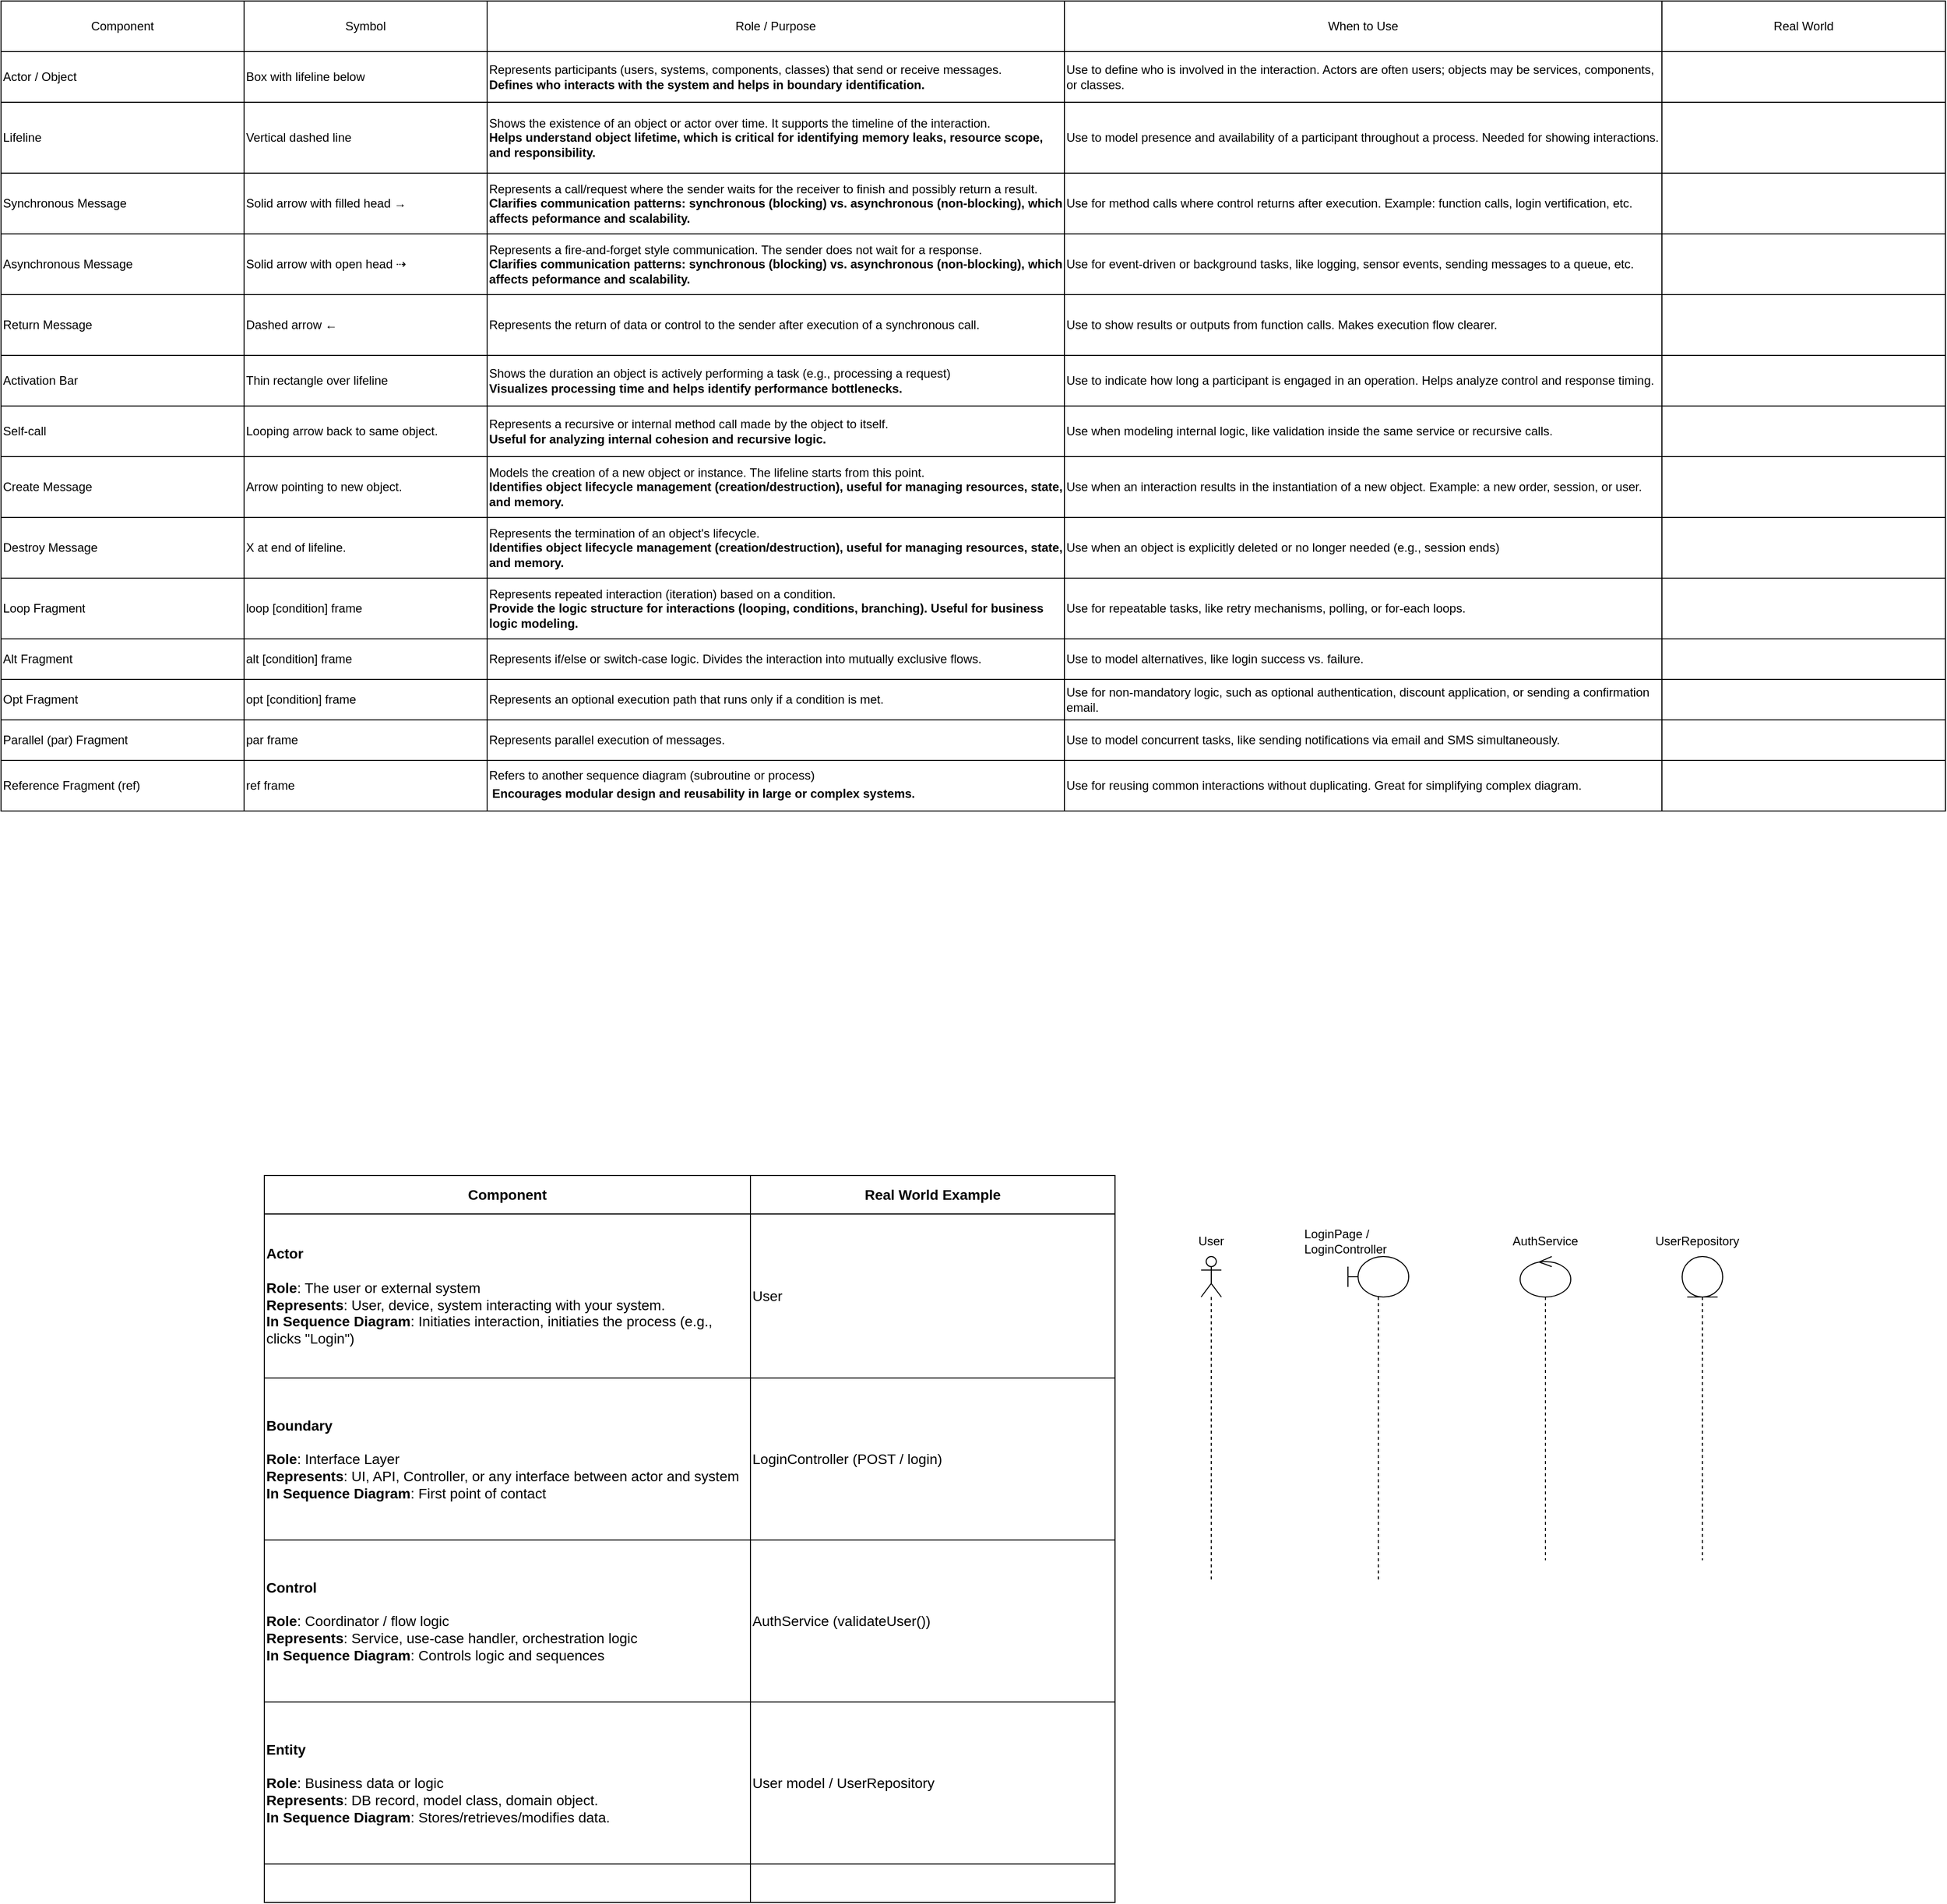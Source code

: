 <mxfile version="28.2.2">
  <diagram name="Page-1" id="MLCkk1lC7UdNqD9PEjmy">
    <mxGraphModel dx="2734" dy="1670" grid="1" gridSize="10" guides="1" tooltips="1" connect="1" arrows="1" fold="1" page="1" pageScale="1" pageWidth="850" pageHeight="1100" math="0" shadow="0">
      <root>
        <mxCell id="0" />
        <mxCell id="1" parent="0" />
        <mxCell id="XJNXAjM6LoLZ9hH6EjiU-33" value="" style="shape=table;startSize=0;container=1;collapsible=0;childLayout=tableLayout;" parent="1" vertex="1">
          <mxGeometry x="-1360" y="200" width="840" height="718" as="geometry" />
        </mxCell>
        <mxCell id="XJNXAjM6LoLZ9hH6EjiU-34" value="" style="shape=tableRow;horizontal=0;startSize=0;swimlaneHead=0;swimlaneBody=0;strokeColor=inherit;top=0;left=0;bottom=0;right=0;collapsible=0;dropTarget=0;fillColor=none;points=[[0,0.5],[1,0.5]];portConstraint=eastwest;" parent="XJNXAjM6LoLZ9hH6EjiU-33" vertex="1">
          <mxGeometry width="840" height="38" as="geometry" />
        </mxCell>
        <mxCell id="XJNXAjM6LoLZ9hH6EjiU-35" value="&lt;b&gt;&lt;font style=&quot;font-size: 14px;&quot;&gt;Component&lt;/font&gt;&lt;/b&gt;" style="shape=partialRectangle;html=1;whiteSpace=wrap;connectable=0;strokeColor=inherit;overflow=hidden;fillColor=none;top=0;left=0;bottom=0;right=0;pointerEvents=1;" parent="XJNXAjM6LoLZ9hH6EjiU-34" vertex="1">
          <mxGeometry width="480" height="38" as="geometry">
            <mxRectangle width="480" height="38" as="alternateBounds" />
          </mxGeometry>
        </mxCell>
        <mxCell id="XJNXAjM6LoLZ9hH6EjiU-36" value="&lt;b&gt;&lt;font style=&quot;font-size: 14px;&quot;&gt;Real World Example&lt;/font&gt;&lt;/b&gt;" style="shape=partialRectangle;html=1;whiteSpace=wrap;connectable=0;strokeColor=inherit;overflow=hidden;fillColor=none;top=0;left=0;bottom=0;right=0;pointerEvents=1;" parent="XJNXAjM6LoLZ9hH6EjiU-34" vertex="1">
          <mxGeometry x="480" width="360" height="38" as="geometry">
            <mxRectangle width="360" height="38" as="alternateBounds" />
          </mxGeometry>
        </mxCell>
        <mxCell id="XJNXAjM6LoLZ9hH6EjiU-37" value="" style="shape=tableRow;horizontal=0;startSize=0;swimlaneHead=0;swimlaneBody=0;strokeColor=inherit;top=0;left=0;bottom=0;right=0;collapsible=0;dropTarget=0;fillColor=none;points=[[0,0.5],[1,0.5]];portConstraint=eastwest;" parent="XJNXAjM6LoLZ9hH6EjiU-33" vertex="1">
          <mxGeometry y="38" width="840" height="162" as="geometry" />
        </mxCell>
        <mxCell id="XJNXAjM6LoLZ9hH6EjiU-38" value="&lt;div&gt;&lt;font style=&quot;font-size: 14px;&quot;&gt;&lt;b&gt;Actor&lt;/b&gt;&lt;/font&gt;&lt;/div&gt;&lt;div&gt;&lt;font style=&quot;font-size: 14px;&quot;&gt;&lt;br&gt;&lt;/font&gt;&lt;/div&gt;&lt;div&gt;&lt;font style=&quot;font-size: 14px;&quot;&gt;&lt;b&gt;Role&lt;/b&gt;: The user or external system&lt;/font&gt;&lt;/div&gt;&lt;div&gt;&lt;font style=&quot;font-size: 14px;&quot;&gt;&lt;b&gt;Represents&lt;/b&gt;: User, device, system interacting with your system.&lt;/font&gt;&lt;/div&gt;&lt;div&gt;&lt;font style=&quot;font-size: 14px;&quot;&gt;&lt;b&gt;In Sequence Diagram&lt;/b&gt;: Initiaties interaction, initiaties the process (e.g., clicks &quot;Login&quot;)&lt;/font&gt;&lt;br&gt;&lt;/div&gt;" style="shape=partialRectangle;html=1;whiteSpace=wrap;connectable=0;strokeColor=inherit;overflow=hidden;fillColor=none;top=0;left=0;bottom=0;right=0;pointerEvents=1;align=left;" parent="XJNXAjM6LoLZ9hH6EjiU-37" vertex="1">
          <mxGeometry width="480" height="162" as="geometry">
            <mxRectangle width="480" height="162" as="alternateBounds" />
          </mxGeometry>
        </mxCell>
        <mxCell id="XJNXAjM6LoLZ9hH6EjiU-39" value="&lt;font style=&quot;font-size: 14px;&quot;&gt;User&lt;/font&gt;" style="shape=partialRectangle;html=1;whiteSpace=wrap;connectable=0;strokeColor=inherit;overflow=hidden;fillColor=none;top=0;left=0;bottom=0;right=0;pointerEvents=1;align=left;" parent="XJNXAjM6LoLZ9hH6EjiU-37" vertex="1">
          <mxGeometry x="480" width="360" height="162" as="geometry">
            <mxRectangle width="360" height="162" as="alternateBounds" />
          </mxGeometry>
        </mxCell>
        <mxCell id="XJNXAjM6LoLZ9hH6EjiU-40" value="" style="shape=tableRow;horizontal=0;startSize=0;swimlaneHead=0;swimlaneBody=0;strokeColor=inherit;top=0;left=0;bottom=0;right=0;collapsible=0;dropTarget=0;fillColor=none;points=[[0,0.5],[1,0.5]];portConstraint=eastwest;" parent="XJNXAjM6LoLZ9hH6EjiU-33" vertex="1">
          <mxGeometry y="200" width="840" height="160" as="geometry" />
        </mxCell>
        <mxCell id="XJNXAjM6LoLZ9hH6EjiU-41" value="&lt;div&gt;&lt;font style=&quot;font-size: 14px;&quot;&gt;&lt;b&gt;Boundary&lt;/b&gt;&lt;/font&gt;&lt;/div&gt;&lt;div&gt;&lt;font style=&quot;font-size: 14px;&quot;&gt;&lt;br&gt;&lt;/font&gt;&lt;/div&gt;&lt;div&gt;&lt;font style=&quot;font-size: 14px;&quot;&gt;&lt;b&gt;Role&lt;/b&gt;: Interface Layer&lt;/font&gt;&lt;/div&gt;&lt;div&gt;&lt;font style=&quot;font-size: 14px;&quot;&gt;&lt;b&gt;Represents&lt;/b&gt;: UI, API, Controller, or any interface between actor and system&lt;/font&gt;&lt;/div&gt;&lt;div&gt;&lt;font style=&quot;font-size: 14px;&quot;&gt;&lt;b&gt;In Sequence Diagram&lt;/b&gt;: First point of contact&lt;/font&gt;&lt;br&gt;&lt;/div&gt;" style="shape=partialRectangle;html=1;whiteSpace=wrap;connectable=0;strokeColor=inherit;overflow=hidden;fillColor=none;top=0;left=0;bottom=0;right=0;pointerEvents=1;align=left;" parent="XJNXAjM6LoLZ9hH6EjiU-40" vertex="1">
          <mxGeometry width="480" height="160" as="geometry">
            <mxRectangle width="480" height="160" as="alternateBounds" />
          </mxGeometry>
        </mxCell>
        <mxCell id="XJNXAjM6LoLZ9hH6EjiU-42" value="&lt;font style=&quot;font-size: 14px;&quot;&gt;LoginController (POST / login)&lt;/font&gt;" style="shape=partialRectangle;html=1;whiteSpace=wrap;connectable=0;strokeColor=inherit;overflow=hidden;fillColor=none;top=0;left=0;bottom=0;right=0;pointerEvents=1;align=left;" parent="XJNXAjM6LoLZ9hH6EjiU-40" vertex="1">
          <mxGeometry x="480" width="360" height="160" as="geometry">
            <mxRectangle width="360" height="160" as="alternateBounds" />
          </mxGeometry>
        </mxCell>
        <mxCell id="XJNXAjM6LoLZ9hH6EjiU-49" value="" style="shape=tableRow;horizontal=0;startSize=0;swimlaneHead=0;swimlaneBody=0;strokeColor=inherit;top=0;left=0;bottom=0;right=0;collapsible=0;dropTarget=0;fillColor=none;points=[[0,0.5],[1,0.5]];portConstraint=eastwest;" parent="XJNXAjM6LoLZ9hH6EjiU-33" vertex="1">
          <mxGeometry y="360" width="840" height="160" as="geometry" />
        </mxCell>
        <mxCell id="XJNXAjM6LoLZ9hH6EjiU-50" value="&lt;div&gt;&lt;font style=&quot;font-size: 14px;&quot;&gt;&lt;b&gt;Control&lt;/b&gt;&lt;/font&gt;&lt;/div&gt;&lt;div&gt;&lt;font style=&quot;font-size: 14px;&quot;&gt;&lt;br&gt;&lt;/font&gt;&lt;/div&gt;&lt;div&gt;&lt;font style=&quot;font-size: 14px;&quot;&gt;&lt;b&gt;Role&lt;/b&gt;: Coordinator / flow logic&lt;/font&gt;&lt;/div&gt;&lt;div&gt;&lt;font style=&quot;font-size: 14px;&quot;&gt;&lt;b&gt;Represents&lt;/b&gt;: Service, use-case handler, orchestration logic&lt;/font&gt;&lt;/div&gt;&lt;div&gt;&lt;font style=&quot;font-size: 14px;&quot;&gt;&lt;b&gt;In Sequence Diagram&lt;/b&gt;: Controls logic and sequences&lt;/font&gt;&lt;/div&gt;" style="shape=partialRectangle;html=1;whiteSpace=wrap;connectable=0;strokeColor=inherit;overflow=hidden;fillColor=none;top=0;left=0;bottom=0;right=0;pointerEvents=1;align=left;" parent="XJNXAjM6LoLZ9hH6EjiU-49" vertex="1">
          <mxGeometry width="480" height="160" as="geometry">
            <mxRectangle width="480" height="160" as="alternateBounds" />
          </mxGeometry>
        </mxCell>
        <mxCell id="XJNXAjM6LoLZ9hH6EjiU-51" value="&lt;font style=&quot;font-size: 14px;&quot;&gt;AuthService (validateUser())&lt;/font&gt;" style="shape=partialRectangle;html=1;whiteSpace=wrap;connectable=0;strokeColor=inherit;overflow=hidden;fillColor=none;top=0;left=0;bottom=0;right=0;pointerEvents=1;align=left;" parent="XJNXAjM6LoLZ9hH6EjiU-49" vertex="1">
          <mxGeometry x="480" width="360" height="160" as="geometry">
            <mxRectangle width="360" height="160" as="alternateBounds" />
          </mxGeometry>
        </mxCell>
        <mxCell id="XJNXAjM6LoLZ9hH6EjiU-43" value="" style="shape=tableRow;horizontal=0;startSize=0;swimlaneHead=0;swimlaneBody=0;strokeColor=inherit;top=0;left=0;bottom=0;right=0;collapsible=0;dropTarget=0;fillColor=none;points=[[0,0.5],[1,0.5]];portConstraint=eastwest;" parent="XJNXAjM6LoLZ9hH6EjiU-33" vertex="1">
          <mxGeometry y="520" width="840" height="160" as="geometry" />
        </mxCell>
        <mxCell id="XJNXAjM6LoLZ9hH6EjiU-44" value="&lt;div&gt;&lt;font style=&quot;font-size: 14px;&quot;&gt;&lt;b&gt;Entity&lt;/b&gt;&lt;/font&gt;&lt;/div&gt;&lt;div&gt;&lt;font style=&quot;font-size: 14px;&quot;&gt;&lt;br&gt;&lt;/font&gt;&lt;/div&gt;&lt;div&gt;&lt;font style=&quot;font-size: 14px;&quot;&gt;&lt;b&gt;Role&lt;/b&gt;:&amp;nbsp;Business data or logic&lt;/font&gt;&lt;/div&gt;&lt;div&gt;&lt;font style=&quot;font-size: 14px;&quot;&gt;&lt;b&gt;Represents&lt;/b&gt;: DB record, model class, domain object.&lt;/font&gt;&lt;/div&gt;&lt;div&gt;&lt;font style=&quot;font-size: 14px;&quot;&gt;&lt;b&gt;In Sequence Diagram&lt;/b&gt;: Stores/retrieves/modifies data. &lt;/font&gt;&lt;/div&gt;" style="shape=partialRectangle;html=1;whiteSpace=wrap;connectable=0;strokeColor=inherit;overflow=hidden;fillColor=none;top=0;left=0;bottom=0;right=0;pointerEvents=1;align=left;" parent="XJNXAjM6LoLZ9hH6EjiU-43" vertex="1">
          <mxGeometry width="480" height="160" as="geometry">
            <mxRectangle width="480" height="160" as="alternateBounds" />
          </mxGeometry>
        </mxCell>
        <mxCell id="XJNXAjM6LoLZ9hH6EjiU-45" value="&lt;font style=&quot;font-size: 14px;&quot;&gt;User model / UserRepository&lt;/font&gt;" style="shape=partialRectangle;html=1;whiteSpace=wrap;connectable=0;strokeColor=inherit;overflow=hidden;fillColor=none;top=0;left=0;bottom=0;right=0;pointerEvents=1;align=left;" parent="XJNXAjM6LoLZ9hH6EjiU-43" vertex="1">
          <mxGeometry x="480" width="360" height="160" as="geometry">
            <mxRectangle width="360" height="160" as="alternateBounds" />
          </mxGeometry>
        </mxCell>
        <mxCell id="XJNXAjM6LoLZ9hH6EjiU-46" value="" style="shape=tableRow;horizontal=0;startSize=0;swimlaneHead=0;swimlaneBody=0;strokeColor=inherit;top=0;left=0;bottom=0;right=0;collapsible=0;dropTarget=0;fillColor=none;points=[[0,0.5],[1,0.5]];portConstraint=eastwest;" parent="XJNXAjM6LoLZ9hH6EjiU-33" vertex="1">
          <mxGeometry y="680" width="840" height="38" as="geometry" />
        </mxCell>
        <mxCell id="XJNXAjM6LoLZ9hH6EjiU-47" value="" style="shape=partialRectangle;html=1;whiteSpace=wrap;connectable=0;strokeColor=inherit;overflow=hidden;fillColor=none;top=0;left=0;bottom=0;right=0;pointerEvents=1;align=left;" parent="XJNXAjM6LoLZ9hH6EjiU-46" vertex="1">
          <mxGeometry width="480" height="38" as="geometry">
            <mxRectangle width="480" height="38" as="alternateBounds" />
          </mxGeometry>
        </mxCell>
        <mxCell id="XJNXAjM6LoLZ9hH6EjiU-48" value="" style="shape=partialRectangle;html=1;whiteSpace=wrap;connectable=0;strokeColor=inherit;overflow=hidden;fillColor=none;top=0;left=0;bottom=0;right=0;pointerEvents=1;align=left;" parent="XJNXAjM6LoLZ9hH6EjiU-46" vertex="1">
          <mxGeometry x="480" width="360" height="38" as="geometry">
            <mxRectangle width="360" height="38" as="alternateBounds" />
          </mxGeometry>
        </mxCell>
        <mxCell id="XJNXAjM6LoLZ9hH6EjiU-53" value="" style="shape=umlLifeline;perimeter=lifelinePerimeter;whiteSpace=wrap;html=1;container=1;dropTarget=0;collapsible=0;recursiveResize=0;outlineConnect=0;portConstraint=eastwest;newEdgeStyle={&quot;curved&quot;:0,&quot;rounded&quot;:0};participant=umlBoundary;align=center;" parent="1" vertex="1">
          <mxGeometry x="-290" y="280" width="60" height="320" as="geometry" />
        </mxCell>
        <mxCell id="XJNXAjM6LoLZ9hH6EjiU-54" value="" style="shape=umlLifeline;perimeter=lifelinePerimeter;whiteSpace=wrap;html=1;container=1;dropTarget=0;collapsible=0;recursiveResize=0;outlineConnect=0;portConstraint=eastwest;newEdgeStyle={&quot;curved&quot;:0,&quot;rounded&quot;:0};participant=umlActor;" parent="1" vertex="1">
          <mxGeometry x="-435" y="280" width="20" height="320" as="geometry" />
        </mxCell>
        <mxCell id="XJNXAjM6LoLZ9hH6EjiU-55" value="" style="shape=umlLifeline;perimeter=lifelinePerimeter;whiteSpace=wrap;html=1;container=1;dropTarget=0;collapsible=0;recursiveResize=0;outlineConnect=0;portConstraint=eastwest;newEdgeStyle={&quot;curved&quot;:0,&quot;rounded&quot;:0};participant=umlControl;" parent="1" vertex="1">
          <mxGeometry x="-120" y="280" width="50" height="300" as="geometry" />
        </mxCell>
        <mxCell id="XJNXAjM6LoLZ9hH6EjiU-56" value="LoginPage / LoginController" style="text;html=1;align=left;verticalAlign=middle;whiteSpace=wrap;rounded=0;" parent="1" vertex="1">
          <mxGeometry x="-335" y="250" width="150" height="30" as="geometry" />
        </mxCell>
        <mxCell id="XJNXAjM6LoLZ9hH6EjiU-57" value="AuthService" style="text;html=1;align=center;verticalAlign=middle;whiteSpace=wrap;rounded=0;" parent="1" vertex="1">
          <mxGeometry x="-125" y="250" width="60" height="30" as="geometry" />
        </mxCell>
        <mxCell id="XJNXAjM6LoLZ9hH6EjiU-58" value="" style="shape=umlLifeline;perimeter=lifelinePerimeter;whiteSpace=wrap;html=1;container=1;dropTarget=0;collapsible=0;recursiveResize=0;outlineConnect=0;portConstraint=eastwest;newEdgeStyle={&quot;curved&quot;:0,&quot;rounded&quot;:0};participant=umlEntity;" parent="1" vertex="1">
          <mxGeometry x="40" y="280" width="40" height="300" as="geometry" />
        </mxCell>
        <mxCell id="XJNXAjM6LoLZ9hH6EjiU-59" value="UserRepository" style="text;html=1;align=center;verticalAlign=middle;whiteSpace=wrap;rounded=0;" parent="1" vertex="1">
          <mxGeometry x="10" y="250" width="90" height="30" as="geometry" />
        </mxCell>
        <mxCell id="XJNXAjM6LoLZ9hH6EjiU-60" value="User" style="text;html=1;align=center;verticalAlign=middle;whiteSpace=wrap;rounded=0;" parent="1" vertex="1">
          <mxGeometry x="-455" y="250" width="60" height="30" as="geometry" />
        </mxCell>
        <mxCell id="vKEvwN4Y0bqUbPZ7enp6-1" value="" style="shape=table;startSize=0;container=1;collapsible=0;childLayout=tableLayout;" vertex="1" parent="1">
          <mxGeometry x="-1620" y="-960" width="1920" height="800" as="geometry" />
        </mxCell>
        <mxCell id="vKEvwN4Y0bqUbPZ7enp6-2" value="" style="shape=tableRow;horizontal=0;startSize=0;swimlaneHead=0;swimlaneBody=0;strokeColor=inherit;top=0;left=0;bottom=0;right=0;collapsible=0;dropTarget=0;fillColor=none;points=[[0,0.5],[1,0.5]];portConstraint=eastwest;" vertex="1" parent="vKEvwN4Y0bqUbPZ7enp6-1">
          <mxGeometry width="1920" height="50" as="geometry" />
        </mxCell>
        <mxCell id="vKEvwN4Y0bqUbPZ7enp6-3" value="Component" style="shape=partialRectangle;html=1;whiteSpace=wrap;connectable=0;strokeColor=inherit;overflow=hidden;fillColor=none;top=0;left=0;bottom=0;right=0;pointerEvents=1;" vertex="1" parent="vKEvwN4Y0bqUbPZ7enp6-2">
          <mxGeometry width="240" height="50" as="geometry">
            <mxRectangle width="240" height="50" as="alternateBounds" />
          </mxGeometry>
        </mxCell>
        <mxCell id="vKEvwN4Y0bqUbPZ7enp6-4" value="Symbol" style="shape=partialRectangle;html=1;whiteSpace=wrap;connectable=0;strokeColor=inherit;overflow=hidden;fillColor=none;top=0;left=0;bottom=0;right=0;pointerEvents=1;" vertex="1" parent="vKEvwN4Y0bqUbPZ7enp6-2">
          <mxGeometry x="240" width="240" height="50" as="geometry">
            <mxRectangle width="240" height="50" as="alternateBounds" />
          </mxGeometry>
        </mxCell>
        <mxCell id="vKEvwN4Y0bqUbPZ7enp6-5" value="Role / Purpose" style="shape=partialRectangle;html=1;whiteSpace=wrap;connectable=0;strokeColor=inherit;overflow=hidden;fillColor=none;top=0;left=0;bottom=0;right=0;pointerEvents=1;" vertex="1" parent="vKEvwN4Y0bqUbPZ7enp6-2">
          <mxGeometry x="480" width="570" height="50" as="geometry">
            <mxRectangle width="570" height="50" as="alternateBounds" />
          </mxGeometry>
        </mxCell>
        <mxCell id="vKEvwN4Y0bqUbPZ7enp6-6" value="When to Use" style="shape=partialRectangle;html=1;whiteSpace=wrap;connectable=0;strokeColor=inherit;overflow=hidden;fillColor=none;top=0;left=0;bottom=0;right=0;pointerEvents=1;" vertex="1" parent="vKEvwN4Y0bqUbPZ7enp6-2">
          <mxGeometry x="1050" width="590" height="50" as="geometry">
            <mxRectangle width="590" height="50" as="alternateBounds" />
          </mxGeometry>
        </mxCell>
        <mxCell id="vKEvwN4Y0bqUbPZ7enp6-7" value="Real World" style="shape=partialRectangle;html=1;whiteSpace=wrap;connectable=0;strokeColor=inherit;overflow=hidden;fillColor=none;top=0;left=0;bottom=0;right=0;pointerEvents=1;" vertex="1" parent="vKEvwN4Y0bqUbPZ7enp6-2">
          <mxGeometry x="1640" width="280" height="50" as="geometry">
            <mxRectangle width="280" height="50" as="alternateBounds" />
          </mxGeometry>
        </mxCell>
        <mxCell id="vKEvwN4Y0bqUbPZ7enp6-8" value="" style="shape=tableRow;horizontal=0;startSize=0;swimlaneHead=0;swimlaneBody=0;strokeColor=inherit;top=0;left=0;bottom=0;right=0;collapsible=0;dropTarget=0;fillColor=none;points=[[0,0.5],[1,0.5]];portConstraint=eastwest;" vertex="1" parent="vKEvwN4Y0bqUbPZ7enp6-1">
          <mxGeometry y="50" width="1920" height="50" as="geometry" />
        </mxCell>
        <mxCell id="vKEvwN4Y0bqUbPZ7enp6-9" value="Actor / Object" style="shape=partialRectangle;html=1;whiteSpace=wrap;connectable=0;strokeColor=inherit;overflow=hidden;fillColor=none;top=0;left=0;bottom=0;right=0;pointerEvents=1;align=left;" vertex="1" parent="vKEvwN4Y0bqUbPZ7enp6-8">
          <mxGeometry width="240" height="50" as="geometry">
            <mxRectangle width="240" height="50" as="alternateBounds" />
          </mxGeometry>
        </mxCell>
        <mxCell id="vKEvwN4Y0bqUbPZ7enp6-10" value="Box with lifeline below" style="shape=partialRectangle;html=1;whiteSpace=wrap;connectable=0;strokeColor=inherit;overflow=hidden;fillColor=none;top=0;left=0;bottom=0;right=0;pointerEvents=1;align=left;" vertex="1" parent="vKEvwN4Y0bqUbPZ7enp6-8">
          <mxGeometry x="240" width="240" height="50" as="geometry">
            <mxRectangle width="240" height="50" as="alternateBounds" />
          </mxGeometry>
        </mxCell>
        <mxCell id="vKEvwN4Y0bqUbPZ7enp6-11" value="Represents participants (users, systems, components, classes) that send or receive messages.&lt;div&gt;&lt;b&gt;Defines who interacts with the system and helps in boundary identification.&lt;/b&gt;&lt;/div&gt;" style="shape=partialRectangle;html=1;whiteSpace=wrap;connectable=0;strokeColor=inherit;overflow=hidden;fillColor=none;top=0;left=0;bottom=0;right=0;pointerEvents=1;align=left;" vertex="1" parent="vKEvwN4Y0bqUbPZ7enp6-8">
          <mxGeometry x="480" width="570" height="50" as="geometry">
            <mxRectangle width="570" height="50" as="alternateBounds" />
          </mxGeometry>
        </mxCell>
        <mxCell id="vKEvwN4Y0bqUbPZ7enp6-12" value="Use to define who is involved in the interaction. Actors are often users; objects may be services, components, or classes." style="shape=partialRectangle;html=1;whiteSpace=wrap;connectable=0;strokeColor=inherit;overflow=hidden;fillColor=none;top=0;left=0;bottom=0;right=0;pointerEvents=1;align=left;" vertex="1" parent="vKEvwN4Y0bqUbPZ7enp6-8">
          <mxGeometry x="1050" width="590" height="50" as="geometry">
            <mxRectangle width="590" height="50" as="alternateBounds" />
          </mxGeometry>
        </mxCell>
        <mxCell id="vKEvwN4Y0bqUbPZ7enp6-13" value="" style="shape=partialRectangle;html=1;whiteSpace=wrap;connectable=0;strokeColor=inherit;overflow=hidden;fillColor=none;top=0;left=0;bottom=0;right=0;pointerEvents=1;" vertex="1" parent="vKEvwN4Y0bqUbPZ7enp6-8">
          <mxGeometry x="1640" width="280" height="50" as="geometry">
            <mxRectangle width="280" height="50" as="alternateBounds" />
          </mxGeometry>
        </mxCell>
        <mxCell id="vKEvwN4Y0bqUbPZ7enp6-14" value="" style="shape=tableRow;horizontal=0;startSize=0;swimlaneHead=0;swimlaneBody=0;strokeColor=inherit;top=0;left=0;bottom=0;right=0;collapsible=0;dropTarget=0;fillColor=none;points=[[0,0.5],[1,0.5]];portConstraint=eastwest;" vertex="1" parent="vKEvwN4Y0bqUbPZ7enp6-1">
          <mxGeometry y="100" width="1920" height="70" as="geometry" />
        </mxCell>
        <mxCell id="vKEvwN4Y0bqUbPZ7enp6-15" value="Lifeline" style="shape=partialRectangle;html=1;whiteSpace=wrap;connectable=0;strokeColor=inherit;overflow=hidden;fillColor=none;top=0;left=0;bottom=0;right=0;pointerEvents=1;align=left;" vertex="1" parent="vKEvwN4Y0bqUbPZ7enp6-14">
          <mxGeometry width="240" height="70" as="geometry">
            <mxRectangle width="240" height="70" as="alternateBounds" />
          </mxGeometry>
        </mxCell>
        <mxCell id="vKEvwN4Y0bqUbPZ7enp6-16" value="Vertical dashed line" style="shape=partialRectangle;html=1;whiteSpace=wrap;connectable=0;strokeColor=inherit;overflow=hidden;fillColor=none;top=0;left=0;bottom=0;right=0;pointerEvents=1;align=left;" vertex="1" parent="vKEvwN4Y0bqUbPZ7enp6-14">
          <mxGeometry x="240" width="240" height="70" as="geometry">
            <mxRectangle width="240" height="70" as="alternateBounds" />
          </mxGeometry>
        </mxCell>
        <mxCell id="vKEvwN4Y0bqUbPZ7enp6-17" value="Shows the existence of an object or actor over time. It supports the timeline of the interaction.&lt;div&gt;&lt;b&gt;Helps understand object lifetime, which is critical for identifying memory leaks, resource scope, and&amp;nbsp;&lt;/b&gt;&lt;b style=&quot;background-color: transparent; color: light-dark(rgb(0, 0, 0), rgb(255, 255, 255));&quot;&gt;responsibility.&lt;/b&gt;&lt;/div&gt;" style="shape=partialRectangle;html=1;whiteSpace=wrap;connectable=0;strokeColor=inherit;overflow=hidden;fillColor=none;top=0;left=0;bottom=0;right=0;pointerEvents=1;align=left;" vertex="1" parent="vKEvwN4Y0bqUbPZ7enp6-14">
          <mxGeometry x="480" width="570" height="70" as="geometry">
            <mxRectangle width="570" height="70" as="alternateBounds" />
          </mxGeometry>
        </mxCell>
        <mxCell id="vKEvwN4Y0bqUbPZ7enp6-18" value="Use to model presence and availability of a participant throughout a process. Needed for showing interactions." style="shape=partialRectangle;html=1;whiteSpace=wrap;connectable=0;strokeColor=inherit;overflow=hidden;fillColor=none;top=0;left=0;bottom=0;right=0;pointerEvents=1;align=left;" vertex="1" parent="vKEvwN4Y0bqUbPZ7enp6-14">
          <mxGeometry x="1050" width="590" height="70" as="geometry">
            <mxRectangle width="590" height="70" as="alternateBounds" />
          </mxGeometry>
        </mxCell>
        <mxCell id="vKEvwN4Y0bqUbPZ7enp6-19" value="" style="shape=partialRectangle;html=1;whiteSpace=wrap;connectable=0;strokeColor=inherit;overflow=hidden;fillColor=none;top=0;left=0;bottom=0;right=0;pointerEvents=1;" vertex="1" parent="vKEvwN4Y0bqUbPZ7enp6-14">
          <mxGeometry x="1640" width="280" height="70" as="geometry">
            <mxRectangle width="280" height="70" as="alternateBounds" />
          </mxGeometry>
        </mxCell>
        <mxCell id="vKEvwN4Y0bqUbPZ7enp6-20" value="" style="shape=tableRow;horizontal=0;startSize=0;swimlaneHead=0;swimlaneBody=0;strokeColor=inherit;top=0;left=0;bottom=0;right=0;collapsible=0;dropTarget=0;fillColor=none;points=[[0,0.5],[1,0.5]];portConstraint=eastwest;" vertex="1" parent="vKEvwN4Y0bqUbPZ7enp6-1">
          <mxGeometry y="170" width="1920" height="60" as="geometry" />
        </mxCell>
        <mxCell id="vKEvwN4Y0bqUbPZ7enp6-21" value="Synchronous Message" style="shape=partialRectangle;html=1;whiteSpace=wrap;connectable=0;strokeColor=inherit;overflow=hidden;fillColor=none;top=0;left=0;bottom=0;right=0;pointerEvents=1;align=left;" vertex="1" parent="vKEvwN4Y0bqUbPZ7enp6-20">
          <mxGeometry width="240" height="60" as="geometry">
            <mxRectangle width="240" height="60" as="alternateBounds" />
          </mxGeometry>
        </mxCell>
        <mxCell id="vKEvwN4Y0bqUbPZ7enp6-22" value="Solid arrow with filled head&amp;nbsp;→&amp;nbsp;" style="shape=partialRectangle;html=1;whiteSpace=wrap;connectable=0;strokeColor=inherit;overflow=hidden;fillColor=none;top=0;left=0;bottom=0;right=0;pointerEvents=1;align=left;" vertex="1" parent="vKEvwN4Y0bqUbPZ7enp6-20">
          <mxGeometry x="240" width="240" height="60" as="geometry">
            <mxRectangle width="240" height="60" as="alternateBounds" />
          </mxGeometry>
        </mxCell>
        <mxCell id="vKEvwN4Y0bqUbPZ7enp6-23" value="Represents a call/request where the sender waits for the receiver to finish and possibly return a result.&lt;div&gt;&lt;b&gt;Clarifies communication patterns: synchronous (blocking) vs. asynchronous (non-blocking), which affects peformance and scalability.&lt;/b&gt;&lt;/div&gt;" style="shape=partialRectangle;html=1;whiteSpace=wrap;connectable=0;strokeColor=inherit;overflow=hidden;fillColor=none;top=0;left=0;bottom=0;right=0;pointerEvents=1;align=left;" vertex="1" parent="vKEvwN4Y0bqUbPZ7enp6-20">
          <mxGeometry x="480" width="570" height="60" as="geometry">
            <mxRectangle width="570" height="60" as="alternateBounds" />
          </mxGeometry>
        </mxCell>
        <mxCell id="vKEvwN4Y0bqUbPZ7enp6-24" value="Use for method calls where control returns after execution. Example: function calls, login vertification, etc." style="shape=partialRectangle;html=1;whiteSpace=wrap;connectable=0;strokeColor=inherit;overflow=hidden;fillColor=none;top=0;left=0;bottom=0;right=0;pointerEvents=1;align=left;" vertex="1" parent="vKEvwN4Y0bqUbPZ7enp6-20">
          <mxGeometry x="1050" width="590" height="60" as="geometry">
            <mxRectangle width="590" height="60" as="alternateBounds" />
          </mxGeometry>
        </mxCell>
        <mxCell id="vKEvwN4Y0bqUbPZ7enp6-25" value="" style="shape=partialRectangle;html=1;whiteSpace=wrap;connectable=0;strokeColor=inherit;overflow=hidden;fillColor=none;top=0;left=0;bottom=0;right=0;pointerEvents=1;" vertex="1" parent="vKEvwN4Y0bqUbPZ7enp6-20">
          <mxGeometry x="1640" width="280" height="60" as="geometry">
            <mxRectangle width="280" height="60" as="alternateBounds" />
          </mxGeometry>
        </mxCell>
        <mxCell id="vKEvwN4Y0bqUbPZ7enp6-26" value="" style="shape=tableRow;horizontal=0;startSize=0;swimlaneHead=0;swimlaneBody=0;strokeColor=inherit;top=0;left=0;bottom=0;right=0;collapsible=0;dropTarget=0;fillColor=none;points=[[0,0.5],[1,0.5]];portConstraint=eastwest;" vertex="1" parent="vKEvwN4Y0bqUbPZ7enp6-1">
          <mxGeometry y="230" width="1920" height="60" as="geometry" />
        </mxCell>
        <mxCell id="vKEvwN4Y0bqUbPZ7enp6-27" value="Asynchronous Message" style="shape=partialRectangle;html=1;whiteSpace=wrap;connectable=0;strokeColor=inherit;overflow=hidden;fillColor=none;top=0;left=0;bottom=0;right=0;pointerEvents=1;align=left;" vertex="1" parent="vKEvwN4Y0bqUbPZ7enp6-26">
          <mxGeometry width="240" height="60" as="geometry">
            <mxRectangle width="240" height="60" as="alternateBounds" />
          </mxGeometry>
        </mxCell>
        <mxCell id="vKEvwN4Y0bqUbPZ7enp6-28" value="Solid arrow with open head&amp;nbsp;⇢&amp;nbsp;" style="shape=partialRectangle;html=1;whiteSpace=wrap;connectable=0;strokeColor=inherit;overflow=hidden;fillColor=none;top=0;left=0;bottom=0;right=0;pointerEvents=1;align=left;" vertex="1" parent="vKEvwN4Y0bqUbPZ7enp6-26">
          <mxGeometry x="240" width="240" height="60" as="geometry">
            <mxRectangle width="240" height="60" as="alternateBounds" />
          </mxGeometry>
        </mxCell>
        <mxCell id="vKEvwN4Y0bqUbPZ7enp6-29" value="Represents a fire-and-forget style communication. The sender does not wait for a response.&lt;div&gt;&lt;b&gt;Clarifies communication patterns: synchronous (blocking) vs. asynchronous (non-blocking), which affects peformance and scalability.&lt;/b&gt;&lt;/div&gt;" style="shape=partialRectangle;html=1;whiteSpace=wrap;connectable=0;strokeColor=inherit;overflow=hidden;fillColor=none;top=0;left=0;bottom=0;right=0;pointerEvents=1;align=left;" vertex="1" parent="vKEvwN4Y0bqUbPZ7enp6-26">
          <mxGeometry x="480" width="570" height="60" as="geometry">
            <mxRectangle width="570" height="60" as="alternateBounds" />
          </mxGeometry>
        </mxCell>
        <mxCell id="vKEvwN4Y0bqUbPZ7enp6-30" value="Use for event-driven or background tasks, like logging, sensor events, sending messages to a queue, etc." style="shape=partialRectangle;html=1;whiteSpace=wrap;connectable=0;strokeColor=inherit;overflow=hidden;fillColor=none;top=0;left=0;bottom=0;right=0;pointerEvents=1;align=left;" vertex="1" parent="vKEvwN4Y0bqUbPZ7enp6-26">
          <mxGeometry x="1050" width="590" height="60" as="geometry">
            <mxRectangle width="590" height="60" as="alternateBounds" />
          </mxGeometry>
        </mxCell>
        <mxCell id="vKEvwN4Y0bqUbPZ7enp6-31" value="" style="shape=partialRectangle;html=1;whiteSpace=wrap;connectable=0;strokeColor=inherit;overflow=hidden;fillColor=none;top=0;left=0;bottom=0;right=0;pointerEvents=1;" vertex="1" parent="vKEvwN4Y0bqUbPZ7enp6-26">
          <mxGeometry x="1640" width="280" height="60" as="geometry">
            <mxRectangle width="280" height="60" as="alternateBounds" />
          </mxGeometry>
        </mxCell>
        <mxCell id="vKEvwN4Y0bqUbPZ7enp6-32" value="" style="shape=tableRow;horizontal=0;startSize=0;swimlaneHead=0;swimlaneBody=0;strokeColor=inherit;top=0;left=0;bottom=0;right=0;collapsible=0;dropTarget=0;fillColor=none;points=[[0,0.5],[1,0.5]];portConstraint=eastwest;" vertex="1" parent="vKEvwN4Y0bqUbPZ7enp6-1">
          <mxGeometry y="290" width="1920" height="60" as="geometry" />
        </mxCell>
        <mxCell id="vKEvwN4Y0bqUbPZ7enp6-33" value="Return Message" style="shape=partialRectangle;html=1;whiteSpace=wrap;connectable=0;strokeColor=inherit;overflow=hidden;fillColor=none;top=0;left=0;bottom=0;right=0;pointerEvents=1;align=left;" vertex="1" parent="vKEvwN4Y0bqUbPZ7enp6-32">
          <mxGeometry width="240" height="60" as="geometry">
            <mxRectangle width="240" height="60" as="alternateBounds" />
          </mxGeometry>
        </mxCell>
        <mxCell id="vKEvwN4Y0bqUbPZ7enp6-34" value="Dashed arrow&amp;nbsp;←&amp;nbsp;" style="shape=partialRectangle;html=1;whiteSpace=wrap;connectable=0;strokeColor=inherit;overflow=hidden;fillColor=none;top=0;left=0;bottom=0;right=0;pointerEvents=1;align=left;" vertex="1" parent="vKEvwN4Y0bqUbPZ7enp6-32">
          <mxGeometry x="240" width="240" height="60" as="geometry">
            <mxRectangle width="240" height="60" as="alternateBounds" />
          </mxGeometry>
        </mxCell>
        <mxCell id="vKEvwN4Y0bqUbPZ7enp6-35" value="Represents the return of data or control to the sender after execution of a synchronous call." style="shape=partialRectangle;html=1;whiteSpace=wrap;connectable=0;strokeColor=inherit;overflow=hidden;fillColor=none;top=0;left=0;bottom=0;right=0;pointerEvents=1;align=left;" vertex="1" parent="vKEvwN4Y0bqUbPZ7enp6-32">
          <mxGeometry x="480" width="570" height="60" as="geometry">
            <mxRectangle width="570" height="60" as="alternateBounds" />
          </mxGeometry>
        </mxCell>
        <mxCell id="vKEvwN4Y0bqUbPZ7enp6-36" value="Use to show results or outputs from function calls. Makes execution flow clearer." style="shape=partialRectangle;html=1;whiteSpace=wrap;connectable=0;strokeColor=inherit;overflow=hidden;fillColor=none;top=0;left=0;bottom=0;right=0;pointerEvents=1;align=left;" vertex="1" parent="vKEvwN4Y0bqUbPZ7enp6-32">
          <mxGeometry x="1050" width="590" height="60" as="geometry">
            <mxRectangle width="590" height="60" as="alternateBounds" />
          </mxGeometry>
        </mxCell>
        <mxCell id="vKEvwN4Y0bqUbPZ7enp6-37" value="" style="shape=partialRectangle;html=1;whiteSpace=wrap;connectable=0;strokeColor=inherit;overflow=hidden;fillColor=none;top=0;left=0;bottom=0;right=0;pointerEvents=1;" vertex="1" parent="vKEvwN4Y0bqUbPZ7enp6-32">
          <mxGeometry x="1640" width="280" height="60" as="geometry">
            <mxRectangle width="280" height="60" as="alternateBounds" />
          </mxGeometry>
        </mxCell>
        <mxCell id="vKEvwN4Y0bqUbPZ7enp6-38" value="" style="shape=tableRow;horizontal=0;startSize=0;swimlaneHead=0;swimlaneBody=0;strokeColor=inherit;top=0;left=0;bottom=0;right=0;collapsible=0;dropTarget=0;fillColor=none;points=[[0,0.5],[1,0.5]];portConstraint=eastwest;" vertex="1" parent="vKEvwN4Y0bqUbPZ7enp6-1">
          <mxGeometry y="350" width="1920" height="50" as="geometry" />
        </mxCell>
        <mxCell id="vKEvwN4Y0bqUbPZ7enp6-39" value="Activation Bar" style="shape=partialRectangle;html=1;whiteSpace=wrap;connectable=0;strokeColor=inherit;overflow=hidden;fillColor=none;top=0;left=0;bottom=0;right=0;pointerEvents=1;align=left;" vertex="1" parent="vKEvwN4Y0bqUbPZ7enp6-38">
          <mxGeometry width="240" height="50" as="geometry">
            <mxRectangle width="240" height="50" as="alternateBounds" />
          </mxGeometry>
        </mxCell>
        <mxCell id="vKEvwN4Y0bqUbPZ7enp6-40" value="Thin rectangle over lifeline" style="shape=partialRectangle;html=1;whiteSpace=wrap;connectable=0;strokeColor=inherit;overflow=hidden;fillColor=none;top=0;left=0;bottom=0;right=0;pointerEvents=1;align=left;" vertex="1" parent="vKEvwN4Y0bqUbPZ7enp6-38">
          <mxGeometry x="240" width="240" height="50" as="geometry">
            <mxRectangle width="240" height="50" as="alternateBounds" />
          </mxGeometry>
        </mxCell>
        <mxCell id="vKEvwN4Y0bqUbPZ7enp6-41" value="Shows the duration an object is actively performing a task (e.g., processing a request)&lt;div&gt;&lt;b&gt;Visualizes &lt;span data-end=&quot;7486&quot; data-start=&quot;7467&quot;&gt;processing time&lt;/span&gt; and helps identify &lt;span data-end=&quot;7533&quot; data-start=&quot;7506&quot;&gt;performance bottlenecks&lt;/span&gt;.&lt;/b&gt;&lt;/div&gt;" style="shape=partialRectangle;html=1;whiteSpace=wrap;connectable=0;strokeColor=inherit;overflow=hidden;fillColor=none;top=0;left=0;bottom=0;right=0;pointerEvents=1;align=left;" vertex="1" parent="vKEvwN4Y0bqUbPZ7enp6-38">
          <mxGeometry x="480" width="570" height="50" as="geometry">
            <mxRectangle width="570" height="50" as="alternateBounds" />
          </mxGeometry>
        </mxCell>
        <mxCell id="vKEvwN4Y0bqUbPZ7enp6-42" value="Use to indicate how long a participant is engaged in an operation. Helps analyze control and response timing." style="shape=partialRectangle;html=1;whiteSpace=wrap;connectable=0;strokeColor=inherit;overflow=hidden;fillColor=none;top=0;left=0;bottom=0;right=0;pointerEvents=1;align=left;" vertex="1" parent="vKEvwN4Y0bqUbPZ7enp6-38">
          <mxGeometry x="1050" width="590" height="50" as="geometry">
            <mxRectangle width="590" height="50" as="alternateBounds" />
          </mxGeometry>
        </mxCell>
        <mxCell id="vKEvwN4Y0bqUbPZ7enp6-43" value="" style="shape=partialRectangle;html=1;whiteSpace=wrap;connectable=0;strokeColor=inherit;overflow=hidden;fillColor=none;top=0;left=0;bottom=0;right=0;pointerEvents=1;" vertex="1" parent="vKEvwN4Y0bqUbPZ7enp6-38">
          <mxGeometry x="1640" width="280" height="50" as="geometry">
            <mxRectangle width="280" height="50" as="alternateBounds" />
          </mxGeometry>
        </mxCell>
        <mxCell id="vKEvwN4Y0bqUbPZ7enp6-44" value="" style="shape=tableRow;horizontal=0;startSize=0;swimlaneHead=0;swimlaneBody=0;strokeColor=inherit;top=0;left=0;bottom=0;right=0;collapsible=0;dropTarget=0;fillColor=none;points=[[0,0.5],[1,0.5]];portConstraint=eastwest;" vertex="1" parent="vKEvwN4Y0bqUbPZ7enp6-1">
          <mxGeometry y="400" width="1920" height="50" as="geometry" />
        </mxCell>
        <mxCell id="vKEvwN4Y0bqUbPZ7enp6-45" value="Self-call" style="shape=partialRectangle;html=1;whiteSpace=wrap;connectable=0;strokeColor=inherit;overflow=hidden;fillColor=none;top=0;left=0;bottom=0;right=0;pointerEvents=1;align=left;" vertex="1" parent="vKEvwN4Y0bqUbPZ7enp6-44">
          <mxGeometry width="240" height="50" as="geometry">
            <mxRectangle width="240" height="50" as="alternateBounds" />
          </mxGeometry>
        </mxCell>
        <mxCell id="vKEvwN4Y0bqUbPZ7enp6-46" value="Looping arrow back to same object." style="shape=partialRectangle;html=1;whiteSpace=wrap;connectable=0;strokeColor=inherit;overflow=hidden;fillColor=none;top=0;left=0;bottom=0;right=0;pointerEvents=1;align=left;" vertex="1" parent="vKEvwN4Y0bqUbPZ7enp6-44">
          <mxGeometry x="240" width="240" height="50" as="geometry">
            <mxRectangle width="240" height="50" as="alternateBounds" />
          </mxGeometry>
        </mxCell>
        <mxCell id="vKEvwN4Y0bqUbPZ7enp6-47" value="Represents a recursive or internal method call made by the object to itself.&lt;div&gt;&lt;b&gt;Useful for analyzing &lt;span data-end=&quot;7660&quot; data-start=&quot;7639&quot;&gt;internal cohesion&lt;/span&gt; and recursive logic.&lt;/b&gt;&lt;/div&gt;" style="shape=partialRectangle;html=1;whiteSpace=wrap;connectable=0;strokeColor=inherit;overflow=hidden;fillColor=none;top=0;left=0;bottom=0;right=0;pointerEvents=1;align=left;" vertex="1" parent="vKEvwN4Y0bqUbPZ7enp6-44">
          <mxGeometry x="480" width="570" height="50" as="geometry">
            <mxRectangle width="570" height="50" as="alternateBounds" />
          </mxGeometry>
        </mxCell>
        <mxCell id="vKEvwN4Y0bqUbPZ7enp6-48" value="Use when modeling internal logic, like validation inside the same service or recursive calls." style="shape=partialRectangle;html=1;whiteSpace=wrap;connectable=0;strokeColor=inherit;overflow=hidden;fillColor=none;top=0;left=0;bottom=0;right=0;pointerEvents=1;align=left;" vertex="1" parent="vKEvwN4Y0bqUbPZ7enp6-44">
          <mxGeometry x="1050" width="590" height="50" as="geometry">
            <mxRectangle width="590" height="50" as="alternateBounds" />
          </mxGeometry>
        </mxCell>
        <mxCell id="vKEvwN4Y0bqUbPZ7enp6-49" value="" style="shape=partialRectangle;html=1;whiteSpace=wrap;connectable=0;strokeColor=inherit;overflow=hidden;fillColor=none;top=0;left=0;bottom=0;right=0;pointerEvents=1;" vertex="1" parent="vKEvwN4Y0bqUbPZ7enp6-44">
          <mxGeometry x="1640" width="280" height="50" as="geometry">
            <mxRectangle width="280" height="50" as="alternateBounds" />
          </mxGeometry>
        </mxCell>
        <mxCell id="vKEvwN4Y0bqUbPZ7enp6-50" value="" style="shape=tableRow;horizontal=0;startSize=0;swimlaneHead=0;swimlaneBody=0;strokeColor=inherit;top=0;left=0;bottom=0;right=0;collapsible=0;dropTarget=0;fillColor=none;points=[[0,0.5],[1,0.5]];portConstraint=eastwest;" vertex="1" parent="vKEvwN4Y0bqUbPZ7enp6-1">
          <mxGeometry y="450" width="1920" height="60" as="geometry" />
        </mxCell>
        <mxCell id="vKEvwN4Y0bqUbPZ7enp6-51" value="Create Message" style="shape=partialRectangle;html=1;whiteSpace=wrap;connectable=0;strokeColor=inherit;overflow=hidden;fillColor=none;top=0;left=0;bottom=0;right=0;pointerEvents=1;align=left;" vertex="1" parent="vKEvwN4Y0bqUbPZ7enp6-50">
          <mxGeometry width="240" height="60" as="geometry">
            <mxRectangle width="240" height="60" as="alternateBounds" />
          </mxGeometry>
        </mxCell>
        <mxCell id="vKEvwN4Y0bqUbPZ7enp6-52" value="Arrow pointing to new object." style="shape=partialRectangle;html=1;whiteSpace=wrap;connectable=0;strokeColor=inherit;overflow=hidden;fillColor=none;top=0;left=0;bottom=0;right=0;pointerEvents=1;align=left;" vertex="1" parent="vKEvwN4Y0bqUbPZ7enp6-50">
          <mxGeometry x="240" width="240" height="60" as="geometry">
            <mxRectangle width="240" height="60" as="alternateBounds" />
          </mxGeometry>
        </mxCell>
        <mxCell id="vKEvwN4Y0bqUbPZ7enp6-53" value="Models the creation of a new object or instance. The lifeline starts from this point.&lt;div&gt;&lt;b&gt;Identifies &lt;span data-end=&quot;7822&quot; data-start=&quot;7791&quot;&gt;object lifecycle management&lt;/span&gt; (creation/destruction), useful for managing &lt;span data-end=&quot;7880&quot; data-start=&quot;7867&quot;&gt;resources&lt;/span&gt;, &lt;span data-end=&quot;7891&quot; data-start=&quot;7882&quot;&gt;state&lt;/span&gt;, and &lt;span data-end=&quot;7907&quot; data-start=&quot;7897&quot;&gt;memory&lt;/span&gt;.&lt;/b&gt;&lt;/div&gt;" style="shape=partialRectangle;html=1;whiteSpace=wrap;connectable=0;strokeColor=inherit;overflow=hidden;fillColor=none;top=0;left=0;bottom=0;right=0;pointerEvents=1;align=left;" vertex="1" parent="vKEvwN4Y0bqUbPZ7enp6-50">
          <mxGeometry x="480" width="570" height="60" as="geometry">
            <mxRectangle width="570" height="60" as="alternateBounds" />
          </mxGeometry>
        </mxCell>
        <mxCell id="vKEvwN4Y0bqUbPZ7enp6-54" value="Use when an interaction results in the instantiation of a new object. Example: a new order, session, or user." style="shape=partialRectangle;html=1;whiteSpace=wrap;connectable=0;strokeColor=inherit;overflow=hidden;fillColor=none;top=0;left=0;bottom=0;right=0;pointerEvents=1;align=left;" vertex="1" parent="vKEvwN4Y0bqUbPZ7enp6-50">
          <mxGeometry x="1050" width="590" height="60" as="geometry">
            <mxRectangle width="590" height="60" as="alternateBounds" />
          </mxGeometry>
        </mxCell>
        <mxCell id="vKEvwN4Y0bqUbPZ7enp6-55" value="" style="shape=partialRectangle;html=1;whiteSpace=wrap;connectable=0;strokeColor=inherit;overflow=hidden;fillColor=none;top=0;left=0;bottom=0;right=0;pointerEvents=1;" vertex="1" parent="vKEvwN4Y0bqUbPZ7enp6-50">
          <mxGeometry x="1640" width="280" height="60" as="geometry">
            <mxRectangle width="280" height="60" as="alternateBounds" />
          </mxGeometry>
        </mxCell>
        <mxCell id="vKEvwN4Y0bqUbPZ7enp6-56" value="" style="shape=tableRow;horizontal=0;startSize=0;swimlaneHead=0;swimlaneBody=0;strokeColor=inherit;top=0;left=0;bottom=0;right=0;collapsible=0;dropTarget=0;fillColor=none;points=[[0,0.5],[1,0.5]];portConstraint=eastwest;" vertex="1" parent="vKEvwN4Y0bqUbPZ7enp6-1">
          <mxGeometry y="510" width="1920" height="60" as="geometry" />
        </mxCell>
        <mxCell id="vKEvwN4Y0bqUbPZ7enp6-57" value="Destroy Message" style="shape=partialRectangle;html=1;whiteSpace=wrap;connectable=0;strokeColor=inherit;overflow=hidden;fillColor=none;top=0;left=0;bottom=0;right=0;pointerEvents=1;align=left;" vertex="1" parent="vKEvwN4Y0bqUbPZ7enp6-56">
          <mxGeometry width="240" height="60" as="geometry">
            <mxRectangle width="240" height="60" as="alternateBounds" />
          </mxGeometry>
        </mxCell>
        <mxCell id="vKEvwN4Y0bqUbPZ7enp6-58" value="X at end of lifeline." style="shape=partialRectangle;html=1;whiteSpace=wrap;connectable=0;strokeColor=inherit;overflow=hidden;fillColor=none;top=0;left=0;bottom=0;right=0;pointerEvents=1;align=left;" vertex="1" parent="vKEvwN4Y0bqUbPZ7enp6-56">
          <mxGeometry x="240" width="240" height="60" as="geometry">
            <mxRectangle width="240" height="60" as="alternateBounds" />
          </mxGeometry>
        </mxCell>
        <mxCell id="vKEvwN4Y0bqUbPZ7enp6-59" value="Represents the termination of an object&#39;s lifecycle.&lt;div&gt;&lt;b&gt;Identifies &lt;span data-end=&quot;7822&quot; data-start=&quot;7791&quot;&gt;object lifecycle management&lt;/span&gt; (creation/destruction), useful for managing &lt;span data-end=&quot;7880&quot; data-start=&quot;7867&quot;&gt;resources&lt;/span&gt;, &lt;span data-end=&quot;7891&quot; data-start=&quot;7882&quot;&gt;state&lt;/span&gt;, and &lt;span data-end=&quot;7907&quot; data-start=&quot;7897&quot;&gt;memory&lt;/span&gt;.&lt;/b&gt;&lt;/div&gt;" style="shape=partialRectangle;html=1;whiteSpace=wrap;connectable=0;strokeColor=inherit;overflow=hidden;fillColor=none;top=0;left=0;bottom=0;right=0;pointerEvents=1;align=left;" vertex="1" parent="vKEvwN4Y0bqUbPZ7enp6-56">
          <mxGeometry x="480" width="570" height="60" as="geometry">
            <mxRectangle width="570" height="60" as="alternateBounds" />
          </mxGeometry>
        </mxCell>
        <mxCell id="vKEvwN4Y0bqUbPZ7enp6-60" value="Use when an object is explicitly deleted or no longer needed (e.g., session ends)" style="shape=partialRectangle;html=1;whiteSpace=wrap;connectable=0;strokeColor=inherit;overflow=hidden;fillColor=none;top=0;left=0;bottom=0;right=0;pointerEvents=1;align=left;" vertex="1" parent="vKEvwN4Y0bqUbPZ7enp6-56">
          <mxGeometry x="1050" width="590" height="60" as="geometry">
            <mxRectangle width="590" height="60" as="alternateBounds" />
          </mxGeometry>
        </mxCell>
        <mxCell id="vKEvwN4Y0bqUbPZ7enp6-61" value="" style="shape=partialRectangle;html=1;whiteSpace=wrap;connectable=0;strokeColor=inherit;overflow=hidden;fillColor=none;top=0;left=0;bottom=0;right=0;pointerEvents=1;" vertex="1" parent="vKEvwN4Y0bqUbPZ7enp6-56">
          <mxGeometry x="1640" width="280" height="60" as="geometry">
            <mxRectangle width="280" height="60" as="alternateBounds" />
          </mxGeometry>
        </mxCell>
        <mxCell id="vKEvwN4Y0bqUbPZ7enp6-62" value="" style="shape=tableRow;horizontal=0;startSize=0;swimlaneHead=0;swimlaneBody=0;strokeColor=inherit;top=0;left=0;bottom=0;right=0;collapsible=0;dropTarget=0;fillColor=none;points=[[0,0.5],[1,0.5]];portConstraint=eastwest;" vertex="1" parent="vKEvwN4Y0bqUbPZ7enp6-1">
          <mxGeometry y="570" width="1920" height="60" as="geometry" />
        </mxCell>
        <mxCell id="vKEvwN4Y0bqUbPZ7enp6-63" value="Loop Fragment" style="shape=partialRectangle;html=1;whiteSpace=wrap;connectable=0;strokeColor=inherit;overflow=hidden;fillColor=none;top=0;left=0;bottom=0;right=0;pointerEvents=1;align=left;" vertex="1" parent="vKEvwN4Y0bqUbPZ7enp6-62">
          <mxGeometry width="240" height="60" as="geometry">
            <mxRectangle width="240" height="60" as="alternateBounds" />
          </mxGeometry>
        </mxCell>
        <mxCell id="vKEvwN4Y0bqUbPZ7enp6-64" value="loop [condition] frame" style="shape=partialRectangle;html=1;whiteSpace=wrap;connectable=0;strokeColor=inherit;overflow=hidden;fillColor=none;top=0;left=0;bottom=0;right=0;pointerEvents=1;align=left;" vertex="1" parent="vKEvwN4Y0bqUbPZ7enp6-62">
          <mxGeometry x="240" width="240" height="60" as="geometry">
            <mxRectangle width="240" height="60" as="alternateBounds" />
          </mxGeometry>
        </mxCell>
        <mxCell id="vKEvwN4Y0bqUbPZ7enp6-65" value="Represents repeated interaction (iteration) based on a condition.&lt;div&gt;&lt;b&gt;Provide the &lt;span data-end=&quot;7974&quot; data-start=&quot;7955&quot;&gt;logic structure&lt;/span&gt; for interactions (looping, conditions, branching). Useful for &lt;span data-end=&quot;8064&quot; data-start=&quot;8037&quot;&gt;business logic modeling&lt;/span&gt;.&lt;/b&gt;&lt;/div&gt;" style="shape=partialRectangle;html=1;whiteSpace=wrap;connectable=0;strokeColor=inherit;overflow=hidden;fillColor=none;top=0;left=0;bottom=0;right=0;pointerEvents=1;align=left;" vertex="1" parent="vKEvwN4Y0bqUbPZ7enp6-62">
          <mxGeometry x="480" width="570" height="60" as="geometry">
            <mxRectangle width="570" height="60" as="alternateBounds" />
          </mxGeometry>
        </mxCell>
        <mxCell id="vKEvwN4Y0bqUbPZ7enp6-66" value="Use for repeatable tasks, like retry mechanisms, polling, or for-each loops." style="shape=partialRectangle;html=1;whiteSpace=wrap;connectable=0;strokeColor=inherit;overflow=hidden;fillColor=none;top=0;left=0;bottom=0;right=0;pointerEvents=1;align=left;" vertex="1" parent="vKEvwN4Y0bqUbPZ7enp6-62">
          <mxGeometry x="1050" width="590" height="60" as="geometry">
            <mxRectangle width="590" height="60" as="alternateBounds" />
          </mxGeometry>
        </mxCell>
        <mxCell id="vKEvwN4Y0bqUbPZ7enp6-67" value="" style="shape=partialRectangle;html=1;whiteSpace=wrap;connectable=0;strokeColor=inherit;overflow=hidden;fillColor=none;top=0;left=0;bottom=0;right=0;pointerEvents=1;" vertex="1" parent="vKEvwN4Y0bqUbPZ7enp6-62">
          <mxGeometry x="1640" width="280" height="60" as="geometry">
            <mxRectangle width="280" height="60" as="alternateBounds" />
          </mxGeometry>
        </mxCell>
        <mxCell id="vKEvwN4Y0bqUbPZ7enp6-68" value="" style="shape=tableRow;horizontal=0;startSize=0;swimlaneHead=0;swimlaneBody=0;strokeColor=inherit;top=0;left=0;bottom=0;right=0;collapsible=0;dropTarget=0;fillColor=none;points=[[0,0.5],[1,0.5]];portConstraint=eastwest;" vertex="1" parent="vKEvwN4Y0bqUbPZ7enp6-1">
          <mxGeometry y="630" width="1920" height="40" as="geometry" />
        </mxCell>
        <mxCell id="vKEvwN4Y0bqUbPZ7enp6-69" value="Alt Fragment" style="shape=partialRectangle;html=1;whiteSpace=wrap;connectable=0;strokeColor=inherit;overflow=hidden;fillColor=none;top=0;left=0;bottom=0;right=0;pointerEvents=1;align=left;" vertex="1" parent="vKEvwN4Y0bqUbPZ7enp6-68">
          <mxGeometry width="240" height="40" as="geometry">
            <mxRectangle width="240" height="40" as="alternateBounds" />
          </mxGeometry>
        </mxCell>
        <mxCell id="vKEvwN4Y0bqUbPZ7enp6-70" value="alt [condition] frame" style="shape=partialRectangle;html=1;whiteSpace=wrap;connectable=0;strokeColor=inherit;overflow=hidden;fillColor=none;top=0;left=0;bottom=0;right=0;pointerEvents=1;align=left;" vertex="1" parent="vKEvwN4Y0bqUbPZ7enp6-68">
          <mxGeometry x="240" width="240" height="40" as="geometry">
            <mxRectangle width="240" height="40" as="alternateBounds" />
          </mxGeometry>
        </mxCell>
        <mxCell id="vKEvwN4Y0bqUbPZ7enp6-71" value="Represents if/else or switch-case logic. Divides the interaction into mutually exclusive flows." style="shape=partialRectangle;html=1;whiteSpace=wrap;connectable=0;strokeColor=inherit;overflow=hidden;fillColor=none;top=0;left=0;bottom=0;right=0;pointerEvents=1;align=left;" vertex="1" parent="vKEvwN4Y0bqUbPZ7enp6-68">
          <mxGeometry x="480" width="570" height="40" as="geometry">
            <mxRectangle width="570" height="40" as="alternateBounds" />
          </mxGeometry>
        </mxCell>
        <mxCell id="vKEvwN4Y0bqUbPZ7enp6-72" value="Use to model alternatives, like login success vs. failure." style="shape=partialRectangle;html=1;whiteSpace=wrap;connectable=0;strokeColor=inherit;overflow=hidden;fillColor=none;top=0;left=0;bottom=0;right=0;pointerEvents=1;align=left;" vertex="1" parent="vKEvwN4Y0bqUbPZ7enp6-68">
          <mxGeometry x="1050" width="590" height="40" as="geometry">
            <mxRectangle width="590" height="40" as="alternateBounds" />
          </mxGeometry>
        </mxCell>
        <mxCell id="vKEvwN4Y0bqUbPZ7enp6-73" value="" style="shape=partialRectangle;html=1;whiteSpace=wrap;connectable=0;strokeColor=inherit;overflow=hidden;fillColor=none;top=0;left=0;bottom=0;right=0;pointerEvents=1;" vertex="1" parent="vKEvwN4Y0bqUbPZ7enp6-68">
          <mxGeometry x="1640" width="280" height="40" as="geometry">
            <mxRectangle width="280" height="40" as="alternateBounds" />
          </mxGeometry>
        </mxCell>
        <mxCell id="vKEvwN4Y0bqUbPZ7enp6-74" value="" style="shape=tableRow;horizontal=0;startSize=0;swimlaneHead=0;swimlaneBody=0;strokeColor=inherit;top=0;left=0;bottom=0;right=0;collapsible=0;dropTarget=0;fillColor=none;points=[[0,0.5],[1,0.5]];portConstraint=eastwest;" vertex="1" parent="vKEvwN4Y0bqUbPZ7enp6-1">
          <mxGeometry y="670" width="1920" height="40" as="geometry" />
        </mxCell>
        <mxCell id="vKEvwN4Y0bqUbPZ7enp6-75" value="Opt Fragment" style="shape=partialRectangle;html=1;whiteSpace=wrap;connectable=0;strokeColor=inherit;overflow=hidden;fillColor=none;top=0;left=0;bottom=0;right=0;pointerEvents=1;align=left;" vertex="1" parent="vKEvwN4Y0bqUbPZ7enp6-74">
          <mxGeometry width="240" height="40" as="geometry">
            <mxRectangle width="240" height="40" as="alternateBounds" />
          </mxGeometry>
        </mxCell>
        <mxCell id="vKEvwN4Y0bqUbPZ7enp6-76" value="opt [condition] frame" style="shape=partialRectangle;html=1;whiteSpace=wrap;connectable=0;strokeColor=inherit;overflow=hidden;fillColor=none;top=0;left=0;bottom=0;right=0;pointerEvents=1;align=left;" vertex="1" parent="vKEvwN4Y0bqUbPZ7enp6-74">
          <mxGeometry x="240" width="240" height="40" as="geometry">
            <mxRectangle width="240" height="40" as="alternateBounds" />
          </mxGeometry>
        </mxCell>
        <mxCell id="vKEvwN4Y0bqUbPZ7enp6-77" value="Represents an optional execution path that runs only if a condition is met." style="shape=partialRectangle;html=1;whiteSpace=wrap;connectable=0;strokeColor=inherit;overflow=hidden;fillColor=none;top=0;left=0;bottom=0;right=0;pointerEvents=1;align=left;" vertex="1" parent="vKEvwN4Y0bqUbPZ7enp6-74">
          <mxGeometry x="480" width="570" height="40" as="geometry">
            <mxRectangle width="570" height="40" as="alternateBounds" />
          </mxGeometry>
        </mxCell>
        <mxCell id="vKEvwN4Y0bqUbPZ7enp6-78" value="Use for non-mandatory logic, such as optional authentication, discount application, or sending a confirmation email." style="shape=partialRectangle;html=1;whiteSpace=wrap;connectable=0;strokeColor=inherit;overflow=hidden;fillColor=none;top=0;left=0;bottom=0;right=0;pointerEvents=1;align=left;" vertex="1" parent="vKEvwN4Y0bqUbPZ7enp6-74">
          <mxGeometry x="1050" width="590" height="40" as="geometry">
            <mxRectangle width="590" height="40" as="alternateBounds" />
          </mxGeometry>
        </mxCell>
        <mxCell id="vKEvwN4Y0bqUbPZ7enp6-79" value="" style="shape=partialRectangle;html=1;whiteSpace=wrap;connectable=0;strokeColor=inherit;overflow=hidden;fillColor=none;top=0;left=0;bottom=0;right=0;pointerEvents=1;" vertex="1" parent="vKEvwN4Y0bqUbPZ7enp6-74">
          <mxGeometry x="1640" width="280" height="40" as="geometry">
            <mxRectangle width="280" height="40" as="alternateBounds" />
          </mxGeometry>
        </mxCell>
        <mxCell id="vKEvwN4Y0bqUbPZ7enp6-80" value="" style="shape=tableRow;horizontal=0;startSize=0;swimlaneHead=0;swimlaneBody=0;strokeColor=inherit;top=0;left=0;bottom=0;right=0;collapsible=0;dropTarget=0;fillColor=none;points=[[0,0.5],[1,0.5]];portConstraint=eastwest;" vertex="1" parent="vKEvwN4Y0bqUbPZ7enp6-1">
          <mxGeometry y="710" width="1920" height="40" as="geometry" />
        </mxCell>
        <mxCell id="vKEvwN4Y0bqUbPZ7enp6-81" value="Parallel (par) Fragment" style="shape=partialRectangle;html=1;whiteSpace=wrap;connectable=0;strokeColor=inherit;overflow=hidden;fillColor=none;top=0;left=0;bottom=0;right=0;pointerEvents=1;align=left;" vertex="1" parent="vKEvwN4Y0bqUbPZ7enp6-80">
          <mxGeometry width="240" height="40" as="geometry">
            <mxRectangle width="240" height="40" as="alternateBounds" />
          </mxGeometry>
        </mxCell>
        <mxCell id="vKEvwN4Y0bqUbPZ7enp6-82" value="par frame" style="shape=partialRectangle;html=1;whiteSpace=wrap;connectable=0;strokeColor=inherit;overflow=hidden;fillColor=none;top=0;left=0;bottom=0;right=0;pointerEvents=1;align=left;" vertex="1" parent="vKEvwN4Y0bqUbPZ7enp6-80">
          <mxGeometry x="240" width="240" height="40" as="geometry">
            <mxRectangle width="240" height="40" as="alternateBounds" />
          </mxGeometry>
        </mxCell>
        <mxCell id="vKEvwN4Y0bqUbPZ7enp6-83" value="Represents parallel execution of messages." style="shape=partialRectangle;html=1;whiteSpace=wrap;connectable=0;strokeColor=inherit;overflow=hidden;fillColor=none;top=0;left=0;bottom=0;right=0;pointerEvents=1;align=left;" vertex="1" parent="vKEvwN4Y0bqUbPZ7enp6-80">
          <mxGeometry x="480" width="570" height="40" as="geometry">
            <mxRectangle width="570" height="40" as="alternateBounds" />
          </mxGeometry>
        </mxCell>
        <mxCell id="vKEvwN4Y0bqUbPZ7enp6-84" value="Use to model concurrent tasks, like sending notifications via email and SMS simultaneously." style="shape=partialRectangle;html=1;whiteSpace=wrap;connectable=0;strokeColor=inherit;overflow=hidden;fillColor=none;top=0;left=0;bottom=0;right=0;pointerEvents=1;align=left;" vertex="1" parent="vKEvwN4Y0bqUbPZ7enp6-80">
          <mxGeometry x="1050" width="590" height="40" as="geometry">
            <mxRectangle width="590" height="40" as="alternateBounds" />
          </mxGeometry>
        </mxCell>
        <mxCell id="vKEvwN4Y0bqUbPZ7enp6-85" value="" style="shape=partialRectangle;html=1;whiteSpace=wrap;connectable=0;strokeColor=inherit;overflow=hidden;fillColor=none;top=0;left=0;bottom=0;right=0;pointerEvents=1;" vertex="1" parent="vKEvwN4Y0bqUbPZ7enp6-80">
          <mxGeometry x="1640" width="280" height="40" as="geometry">
            <mxRectangle width="280" height="40" as="alternateBounds" />
          </mxGeometry>
        </mxCell>
        <mxCell id="vKEvwN4Y0bqUbPZ7enp6-104" style="shape=tableRow;horizontal=0;startSize=0;swimlaneHead=0;swimlaneBody=0;strokeColor=inherit;top=0;left=0;bottom=0;right=0;collapsible=0;dropTarget=0;fillColor=none;points=[[0,0.5],[1,0.5]];portConstraint=eastwest;" vertex="1" parent="vKEvwN4Y0bqUbPZ7enp6-1">
          <mxGeometry y="750" width="1920" height="50" as="geometry" />
        </mxCell>
        <mxCell id="vKEvwN4Y0bqUbPZ7enp6-105" value="Reference Fragment (ref)" style="shape=partialRectangle;html=1;whiteSpace=wrap;connectable=0;strokeColor=inherit;overflow=hidden;fillColor=none;top=0;left=0;bottom=0;right=0;pointerEvents=1;align=left;" vertex="1" parent="vKEvwN4Y0bqUbPZ7enp6-104">
          <mxGeometry width="240" height="50" as="geometry">
            <mxRectangle width="240" height="50" as="alternateBounds" />
          </mxGeometry>
        </mxCell>
        <mxCell id="vKEvwN4Y0bqUbPZ7enp6-106" value="ref frame" style="shape=partialRectangle;html=1;whiteSpace=wrap;connectable=0;strokeColor=inherit;overflow=hidden;fillColor=none;top=0;left=0;bottom=0;right=0;pointerEvents=1;align=left;" vertex="1" parent="vKEvwN4Y0bqUbPZ7enp6-104">
          <mxGeometry x="240" width="240" height="50" as="geometry">
            <mxRectangle width="240" height="50" as="alternateBounds" />
          </mxGeometry>
        </mxCell>
        <mxCell id="vKEvwN4Y0bqUbPZ7enp6-107" value="Refers to another sequence diagram (subroutine or process)&lt;div&gt;&lt;table&gt;&lt;tbody&gt;&lt;tr&gt;&lt;td data-col-size=&quot;lg&quot; data-end=&quot;8237&quot; data-start=&quot;8103&quot;&gt;&lt;b&gt;Encourages &lt;span data-end=&quot;8134&quot; data-start=&quot;8116&quot;&gt;modular design&lt;/span&gt; and &lt;span data-end=&quot;8154&quot; data-start=&quot;8139&quot;&gt;reusability&lt;/span&gt; in large or complex systems.&lt;/b&gt;&lt;/td&gt;&lt;/tr&gt;&lt;/tbody&gt;&lt;/table&gt;&lt;/div&gt;" style="shape=partialRectangle;html=1;whiteSpace=wrap;connectable=0;strokeColor=inherit;overflow=hidden;fillColor=none;top=0;left=0;bottom=0;right=0;pointerEvents=1;align=left;" vertex="1" parent="vKEvwN4Y0bqUbPZ7enp6-104">
          <mxGeometry x="480" width="570" height="50" as="geometry">
            <mxRectangle width="570" height="50" as="alternateBounds" />
          </mxGeometry>
        </mxCell>
        <mxCell id="vKEvwN4Y0bqUbPZ7enp6-108" value="Use for reusing common interactions without duplicating. Great for simplifying complex diagram." style="shape=partialRectangle;html=1;whiteSpace=wrap;connectable=0;strokeColor=inherit;overflow=hidden;fillColor=none;top=0;left=0;bottom=0;right=0;pointerEvents=1;align=left;" vertex="1" parent="vKEvwN4Y0bqUbPZ7enp6-104">
          <mxGeometry x="1050" width="590" height="50" as="geometry">
            <mxRectangle width="590" height="50" as="alternateBounds" />
          </mxGeometry>
        </mxCell>
        <mxCell id="vKEvwN4Y0bqUbPZ7enp6-109" style="shape=partialRectangle;html=1;whiteSpace=wrap;connectable=0;strokeColor=inherit;overflow=hidden;fillColor=none;top=0;left=0;bottom=0;right=0;pointerEvents=1;" vertex="1" parent="vKEvwN4Y0bqUbPZ7enp6-104">
          <mxGeometry x="1640" width="280" height="50" as="geometry">
            <mxRectangle width="280" height="50" as="alternateBounds" />
          </mxGeometry>
        </mxCell>
      </root>
    </mxGraphModel>
  </diagram>
</mxfile>
